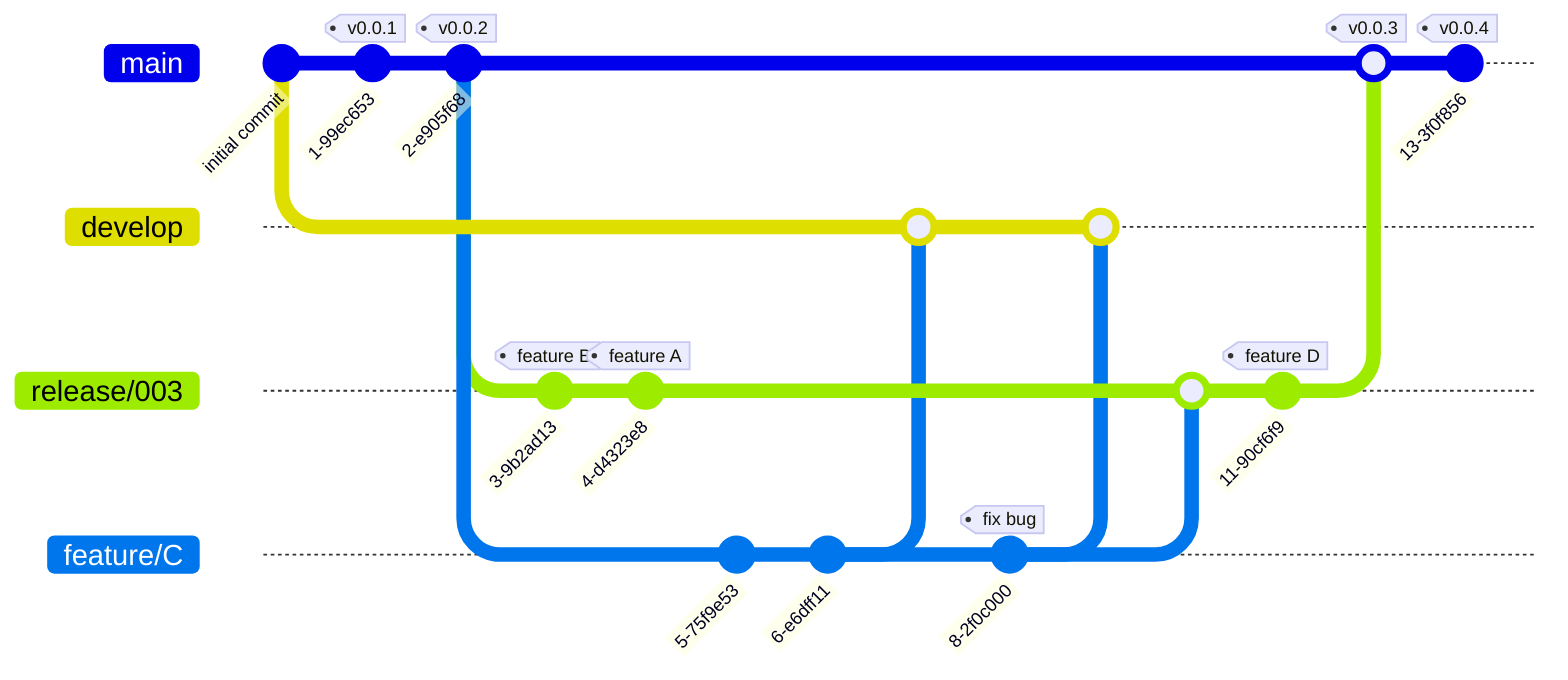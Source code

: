 %%{init: { 'logLevel': 'debug', 'theme': 'Light', 'gitGraph': {'showBranches': true, 'showCommitLabel':true}} }%%
gitGraph
        commit id: "initial commit"
        branch develop
        checkout main
        commit tag:"v0.0.1"
        commit tag:"v0.0.2"
        branch release/003
        checkout release/003
        commit tag:"feature B"
        commit tag:"feature A"
        checkout main
        branch feature/C
        checkout feature/C
        commit
        commit
        checkout develop
        merge feature/C
        checkout feature/C
        commit tag:"fix bug"
        checkout develop
        merge feature/C
        checkout feature/C
        checkout release/003
        merge feature/C
        commit tag:"feature D"
        checkout main
        merge release/003 tag:"v0.0.3"
        checkout main
        commit tag:"v0.0.4"